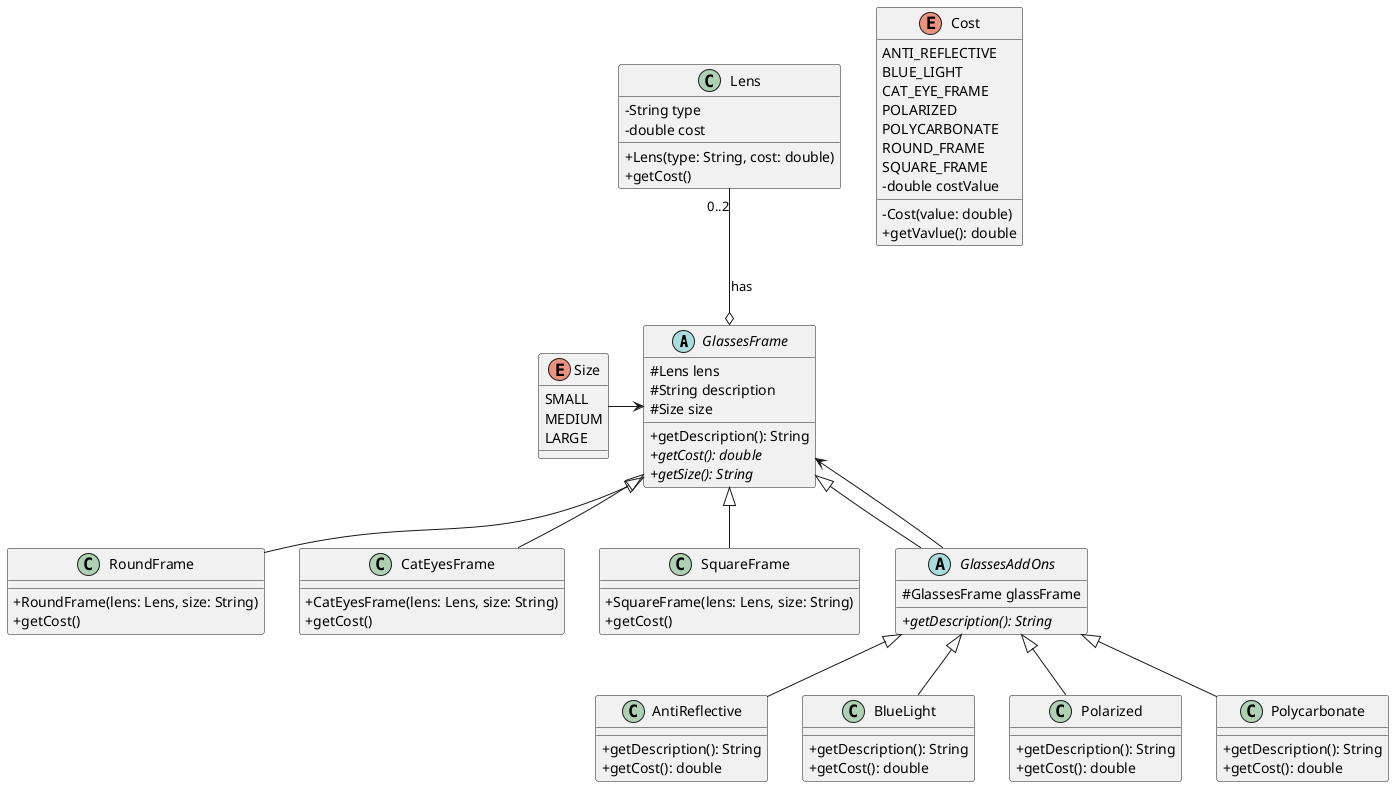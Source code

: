 @startuml
skinparam classAttributeIconSize 0


abstract class GlassesFrame {
#Lens lens
#String description
#Size size

+getDescription(): String
{abstract} +getCost(): double
{abstract} +getSize(): String


}
class Lens {
-String type
-double cost
+ Lens(type: String, cost: double)
+getCost()

}

enum Size{
SMALL
MEDIUM
LARGE
}

enum Cost{
ANTI_REFLECTIVE
BLUE_LIGHT
CAT_EYE_FRAME
POLARIZED
POLYCARBONATE
ROUND_FRAME
SQUARE_FRAME
-double costValue
-Cost(value: double)
+getVavlue(): double
}

class RoundFrame {
+RoundFrame(lens: Lens, size: String)
+getCost()
}

class CatEyesFrame {
+CatEyesFrame(lens: Lens, size: String)
+getCost()
}

class SquareFrame {
+SquareFrame(lens: Lens, size: String)
+getCost()
}

abstract class GlassesAddOns{
#GlassesFrame glassFrame
{abstract} +getDescription(): String
}

class AntiReflective{
+getDescription(): String
+getCost(): double
}

class BlueLight{
+getDescription(): String
+getCost(): double
}

class Polarized{
+getDescription(): String
+getCost(): double
}

class Polycarbonate{
+getDescription(): String
+getCost(): double
}

GlassesFrame o--up"0..2" Lens : has
GlassesFrame <--left Size
GlassesFrame <|-- GlassesAddOns
GlassesFrame <-- GlassesAddOns

GlassesFrame <|-- SquareFrame
GlassesFrame <|-- RoundFrame
GlassesFrame <|-- CatEyesFrame

GlassesAddOns <|-- AntiReflective
GlassesAddOns <|-- BlueLight
GlassesAddOns <|-- Polarized
GlassesAddOns <|-- Polycarbonate





@enduml